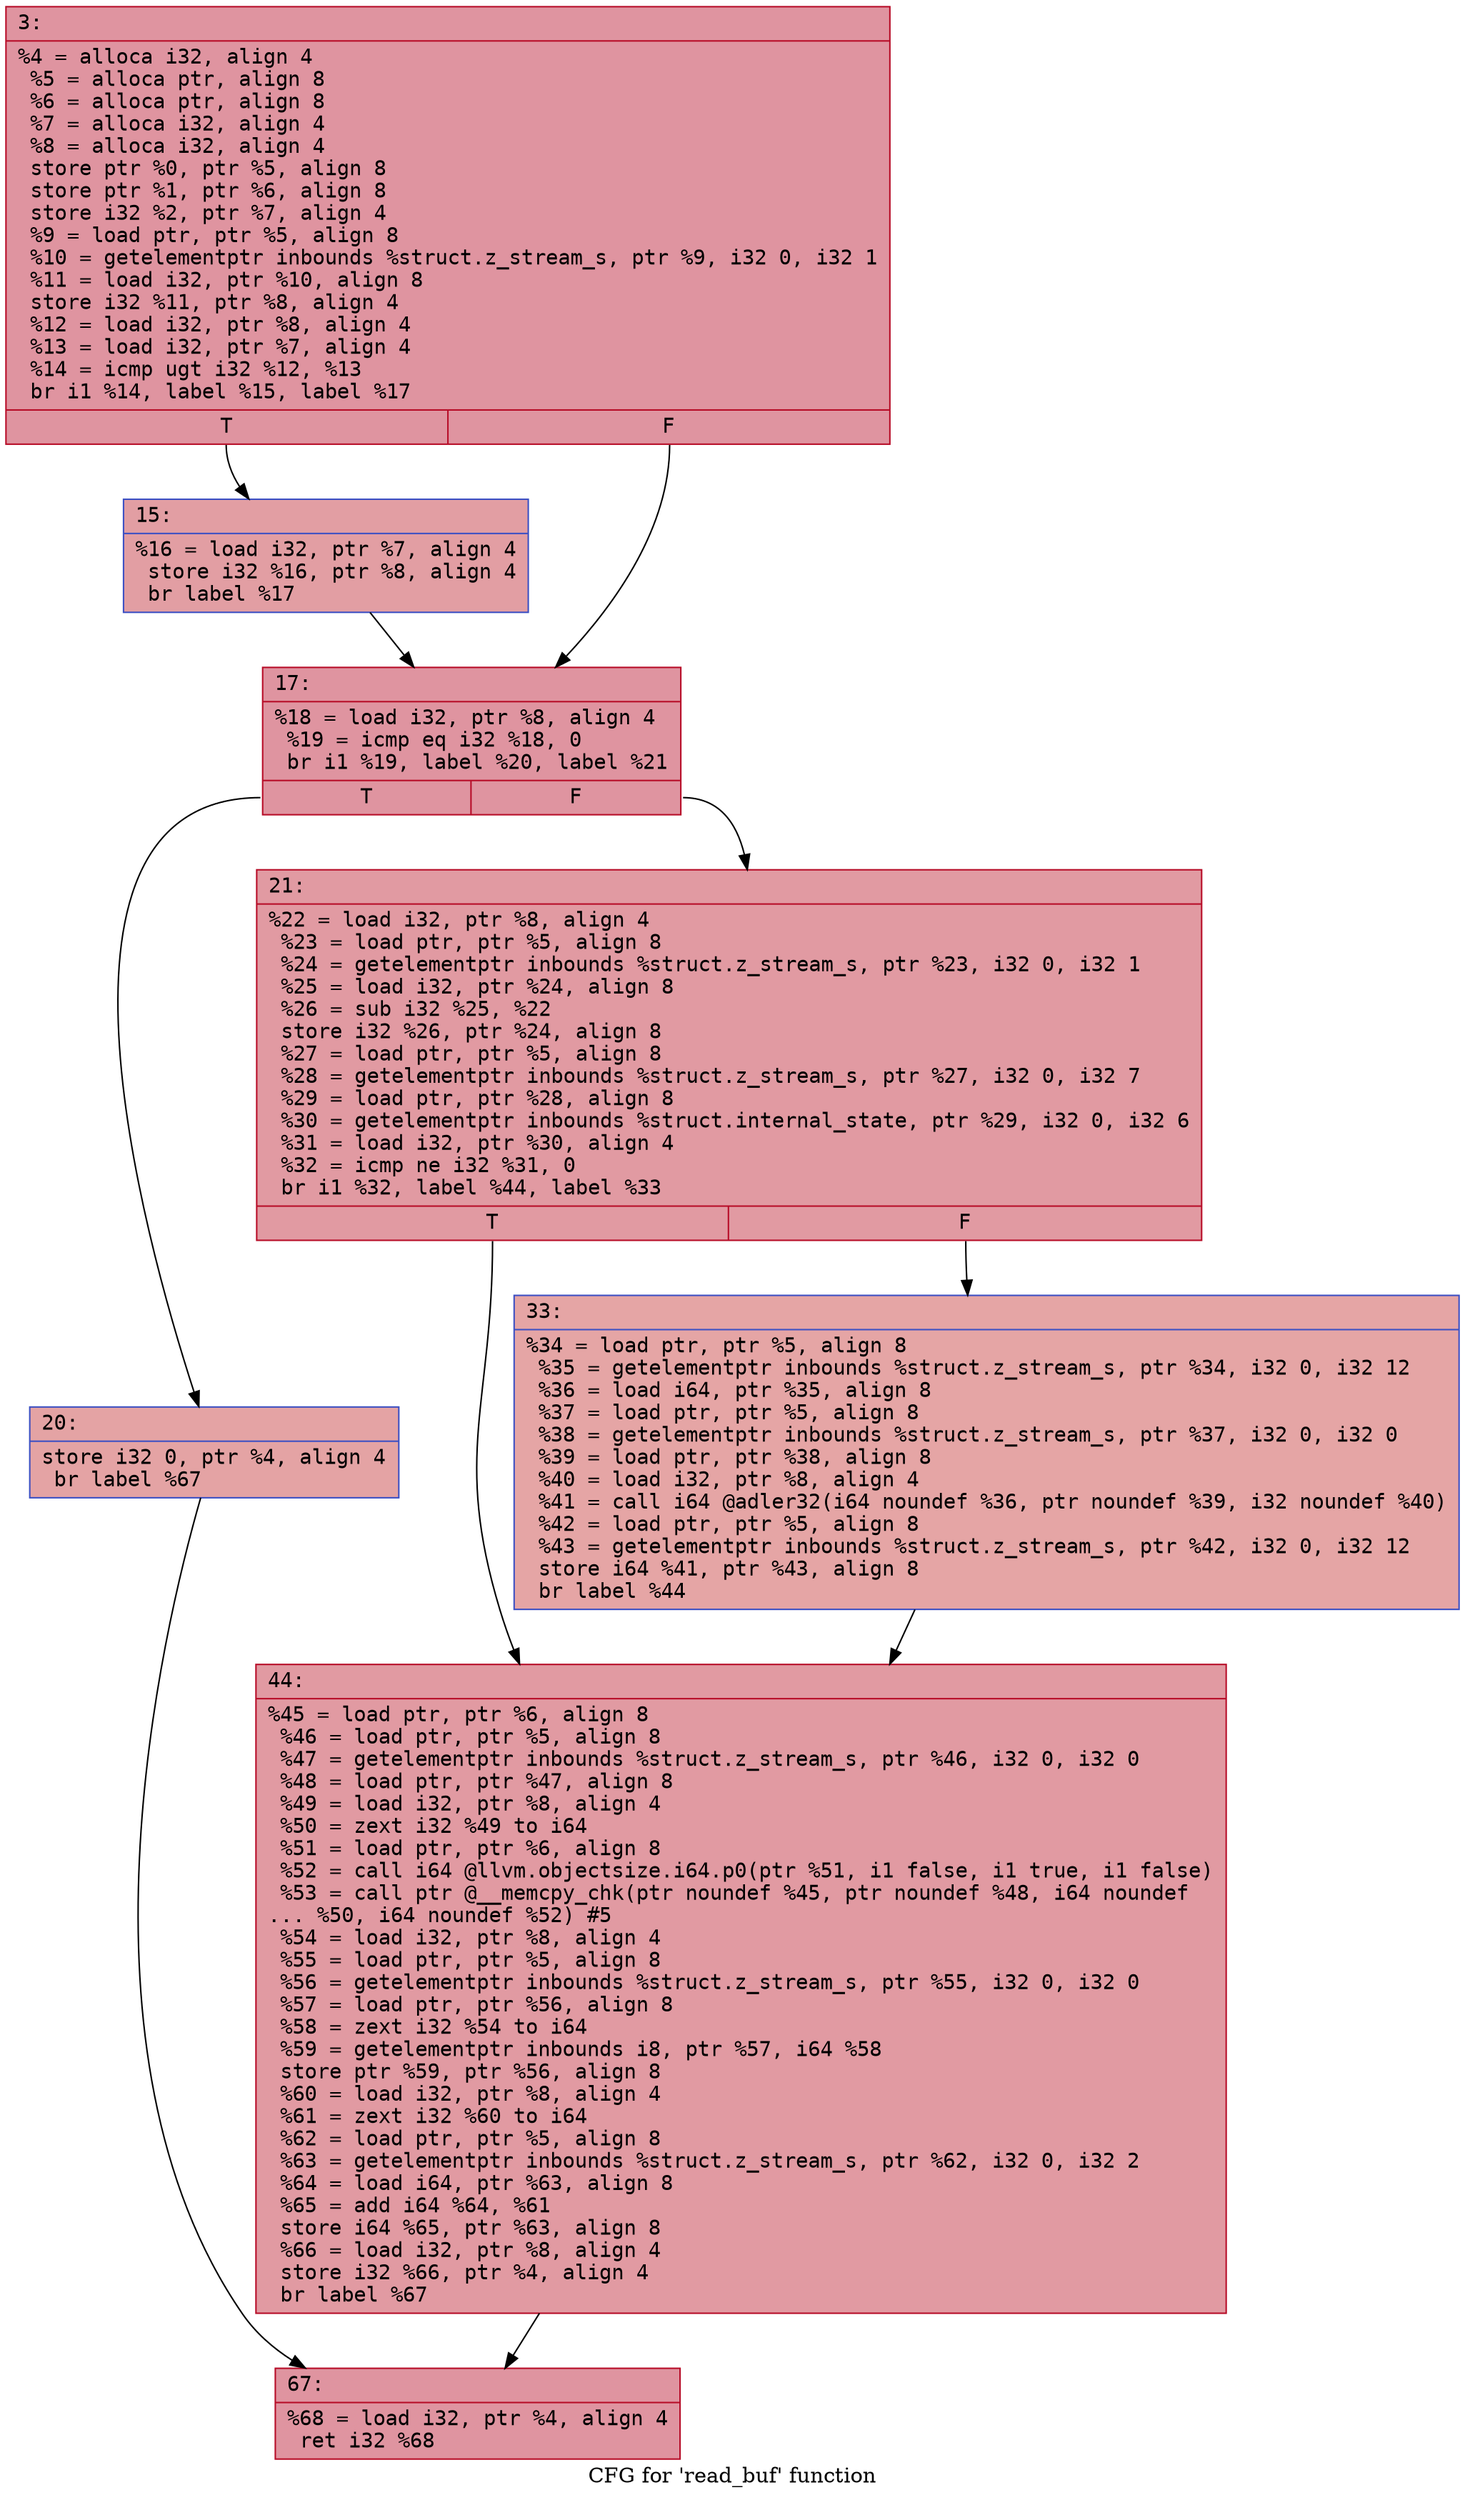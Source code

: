 digraph "CFG for 'read_buf' function" {
	label="CFG for 'read_buf' function";

	Node0x600000a3d220 [shape=record,color="#b70d28ff", style=filled, fillcolor="#b70d2870" fontname="Courier",label="{3:\l|  %4 = alloca i32, align 4\l  %5 = alloca ptr, align 8\l  %6 = alloca ptr, align 8\l  %7 = alloca i32, align 4\l  %8 = alloca i32, align 4\l  store ptr %0, ptr %5, align 8\l  store ptr %1, ptr %6, align 8\l  store i32 %2, ptr %7, align 4\l  %9 = load ptr, ptr %5, align 8\l  %10 = getelementptr inbounds %struct.z_stream_s, ptr %9, i32 0, i32 1\l  %11 = load i32, ptr %10, align 8\l  store i32 %11, ptr %8, align 4\l  %12 = load i32, ptr %8, align 4\l  %13 = load i32, ptr %7, align 4\l  %14 = icmp ugt i32 %12, %13\l  br i1 %14, label %15, label %17\l|{<s0>T|<s1>F}}"];
	Node0x600000a3d220:s0 -> Node0x600000a3d360[tooltip="3 -> 15\nProbability 50.00%" ];
	Node0x600000a3d220:s1 -> Node0x600000a3d3b0[tooltip="3 -> 17\nProbability 50.00%" ];
	Node0x600000a3d360 [shape=record,color="#3d50c3ff", style=filled, fillcolor="#be242e70" fontname="Courier",label="{15:\l|  %16 = load i32, ptr %7, align 4\l  store i32 %16, ptr %8, align 4\l  br label %17\l}"];
	Node0x600000a3d360 -> Node0x600000a3d3b0[tooltip="15 -> 17\nProbability 100.00%" ];
	Node0x600000a3d3b0 [shape=record,color="#b70d28ff", style=filled, fillcolor="#b70d2870" fontname="Courier",label="{17:\l|  %18 = load i32, ptr %8, align 4\l  %19 = icmp eq i32 %18, 0\l  br i1 %19, label %20, label %21\l|{<s0>T|<s1>F}}"];
	Node0x600000a3d3b0:s0 -> Node0x600000a3d400[tooltip="17 -> 20\nProbability 37.50%" ];
	Node0x600000a3d3b0:s1 -> Node0x600000a3d450[tooltip="17 -> 21\nProbability 62.50%" ];
	Node0x600000a3d400 [shape=record,color="#3d50c3ff", style=filled, fillcolor="#c32e3170" fontname="Courier",label="{20:\l|  store i32 0, ptr %4, align 4\l  br label %67\l}"];
	Node0x600000a3d400 -> Node0x600000a3d540[tooltip="20 -> 67\nProbability 100.00%" ];
	Node0x600000a3d450 [shape=record,color="#b70d28ff", style=filled, fillcolor="#bb1b2c70" fontname="Courier",label="{21:\l|  %22 = load i32, ptr %8, align 4\l  %23 = load ptr, ptr %5, align 8\l  %24 = getelementptr inbounds %struct.z_stream_s, ptr %23, i32 0, i32 1\l  %25 = load i32, ptr %24, align 8\l  %26 = sub i32 %25, %22\l  store i32 %26, ptr %24, align 8\l  %27 = load ptr, ptr %5, align 8\l  %28 = getelementptr inbounds %struct.z_stream_s, ptr %27, i32 0, i32 7\l  %29 = load ptr, ptr %28, align 8\l  %30 = getelementptr inbounds %struct.internal_state, ptr %29, i32 0, i32 6\l  %31 = load i32, ptr %30, align 4\l  %32 = icmp ne i32 %31, 0\l  br i1 %32, label %44, label %33\l|{<s0>T|<s1>F}}"];
	Node0x600000a3d450:s0 -> Node0x600000a3d4f0[tooltip="21 -> 44\nProbability 62.50%" ];
	Node0x600000a3d450:s1 -> Node0x600000a3d4a0[tooltip="21 -> 33\nProbability 37.50%" ];
	Node0x600000a3d4a0 [shape=record,color="#3d50c3ff", style=filled, fillcolor="#c5333470" fontname="Courier",label="{33:\l|  %34 = load ptr, ptr %5, align 8\l  %35 = getelementptr inbounds %struct.z_stream_s, ptr %34, i32 0, i32 12\l  %36 = load i64, ptr %35, align 8\l  %37 = load ptr, ptr %5, align 8\l  %38 = getelementptr inbounds %struct.z_stream_s, ptr %37, i32 0, i32 0\l  %39 = load ptr, ptr %38, align 8\l  %40 = load i32, ptr %8, align 4\l  %41 = call i64 @adler32(i64 noundef %36, ptr noundef %39, i32 noundef %40)\l  %42 = load ptr, ptr %5, align 8\l  %43 = getelementptr inbounds %struct.z_stream_s, ptr %42, i32 0, i32 12\l  store i64 %41, ptr %43, align 8\l  br label %44\l}"];
	Node0x600000a3d4a0 -> Node0x600000a3d4f0[tooltip="33 -> 44\nProbability 100.00%" ];
	Node0x600000a3d4f0 [shape=record,color="#b70d28ff", style=filled, fillcolor="#bb1b2c70" fontname="Courier",label="{44:\l|  %45 = load ptr, ptr %6, align 8\l  %46 = load ptr, ptr %5, align 8\l  %47 = getelementptr inbounds %struct.z_stream_s, ptr %46, i32 0, i32 0\l  %48 = load ptr, ptr %47, align 8\l  %49 = load i32, ptr %8, align 4\l  %50 = zext i32 %49 to i64\l  %51 = load ptr, ptr %6, align 8\l  %52 = call i64 @llvm.objectsize.i64.p0(ptr %51, i1 false, i1 true, i1 false)\l  %53 = call ptr @__memcpy_chk(ptr noundef %45, ptr noundef %48, i64 noundef\l... %50, i64 noundef %52) #5\l  %54 = load i32, ptr %8, align 4\l  %55 = load ptr, ptr %5, align 8\l  %56 = getelementptr inbounds %struct.z_stream_s, ptr %55, i32 0, i32 0\l  %57 = load ptr, ptr %56, align 8\l  %58 = zext i32 %54 to i64\l  %59 = getelementptr inbounds i8, ptr %57, i64 %58\l  store ptr %59, ptr %56, align 8\l  %60 = load i32, ptr %8, align 4\l  %61 = zext i32 %60 to i64\l  %62 = load ptr, ptr %5, align 8\l  %63 = getelementptr inbounds %struct.z_stream_s, ptr %62, i32 0, i32 2\l  %64 = load i64, ptr %63, align 8\l  %65 = add i64 %64, %61\l  store i64 %65, ptr %63, align 8\l  %66 = load i32, ptr %8, align 4\l  store i32 %66, ptr %4, align 4\l  br label %67\l}"];
	Node0x600000a3d4f0 -> Node0x600000a3d540[tooltip="44 -> 67\nProbability 100.00%" ];
	Node0x600000a3d540 [shape=record,color="#b70d28ff", style=filled, fillcolor="#b70d2870" fontname="Courier",label="{67:\l|  %68 = load i32, ptr %4, align 4\l  ret i32 %68\l}"];
}

